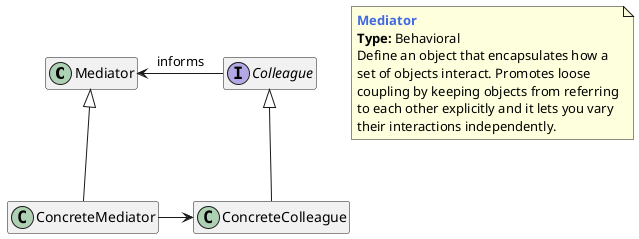 @startuml MEDIATOR


class Mediator

class ConcreteMediator

interface Colleague

class ConcreteColleague

hide empty members

Mediator <- Colleague : informs
Mediator <|-- ConcreteMediator
ConcreteMediator -> ConcreteColleague
Colleague <|-- ConcreteColleague

note as N1
    <b><color:royalBlue>Mediator</color></b>
    <b>Type:</b> Behavioral
    Define an object that encapsulates how a
    set of objects interact. Promotes loose
    coupling by keeping objects from referring
    to each other explicitly and it lets you vary
    their interactions independently.
end note

@enduml
